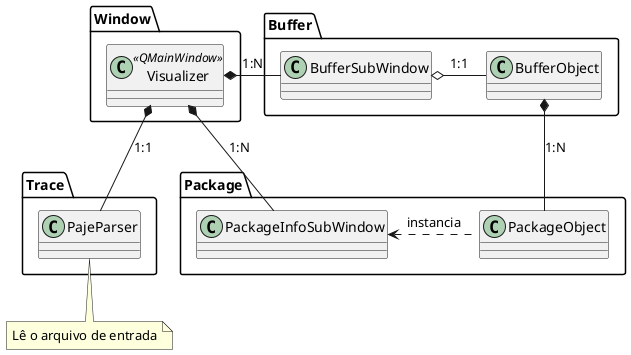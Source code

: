 @startuml diagrama
note "Lê o arquivo de entrada" as paje
Trace.PajeParser .. paje

class Window.Visualizer <<QMainWindow>>
Visualizer *-- Trace.PajeParser: "1:1"


Visualizer *- Buffer.BufferSubWindow: "1:N"
Buffer.BufferSubWindow o- Buffer.BufferObject: "1:1"
Buffer.BufferObject *- Package.PackageObject: "1:N"

Visualizer *-- Package.PackageInfoSubWindow: "1:N" 
Package.PackageInfoSubWindow <. Package.PackageObject: instancia
@enduml